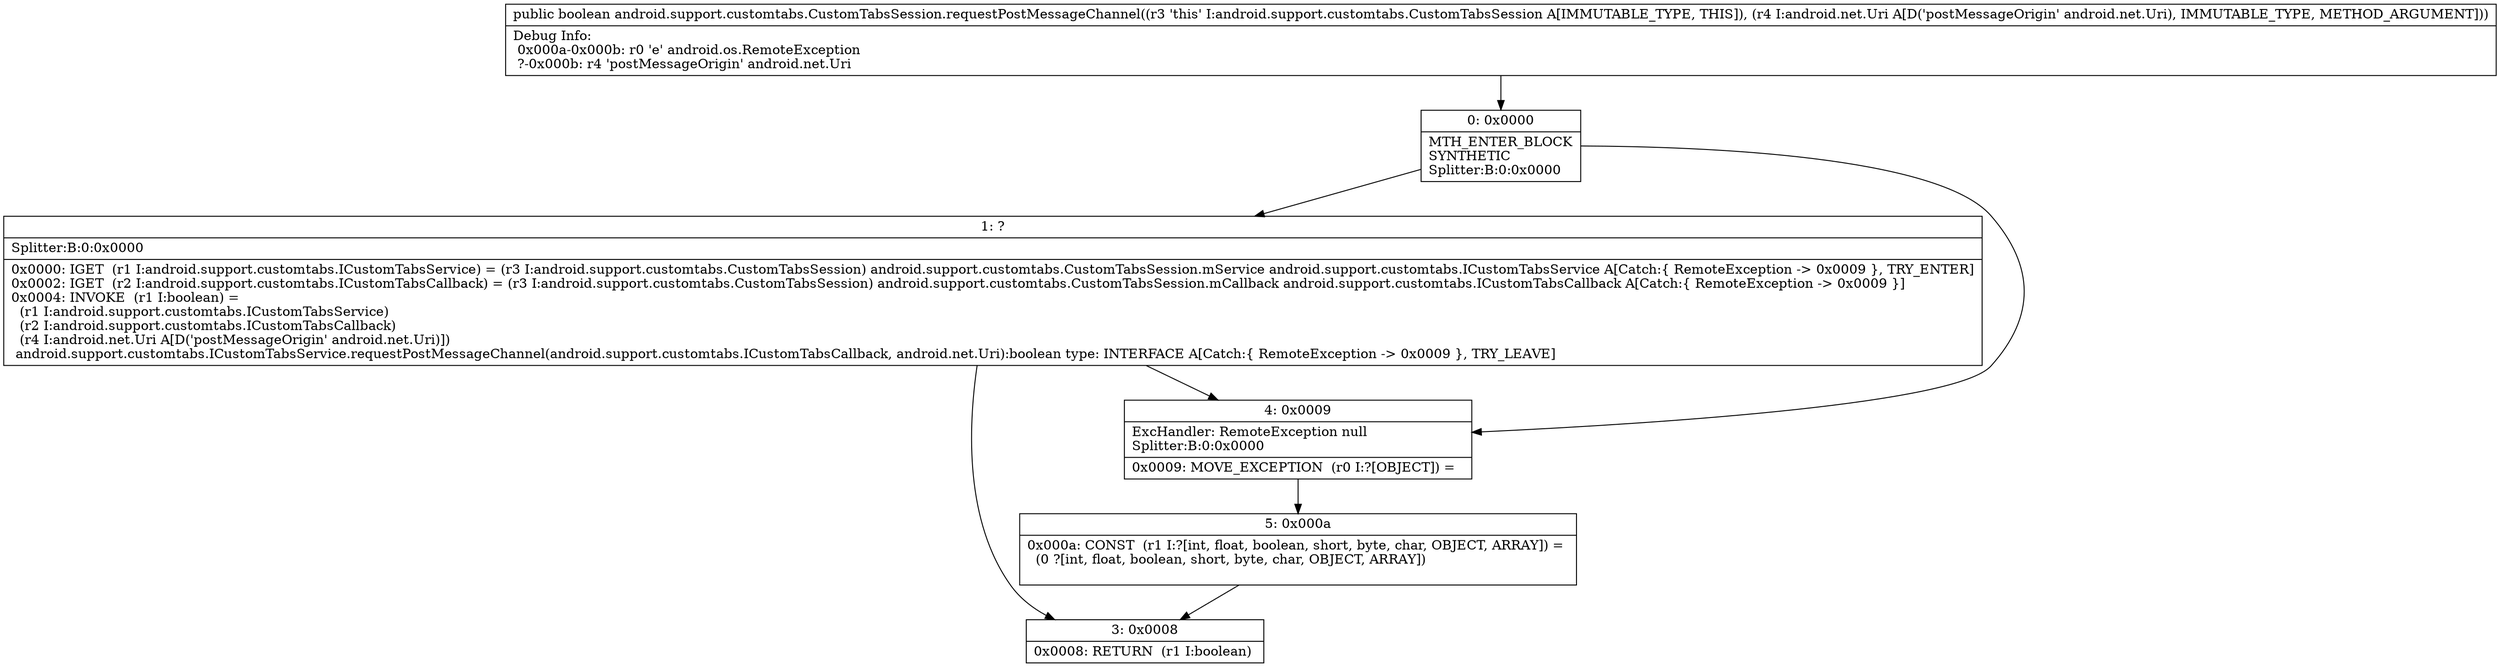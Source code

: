 digraph "CFG forandroid.support.customtabs.CustomTabsSession.requestPostMessageChannel(Landroid\/net\/Uri;)Z" {
Node_0 [shape=record,label="{0\:\ 0x0000|MTH_ENTER_BLOCK\lSYNTHETIC\lSplitter:B:0:0x0000\l}"];
Node_1 [shape=record,label="{1\:\ ?|Splitter:B:0:0x0000\l|0x0000: IGET  (r1 I:android.support.customtabs.ICustomTabsService) = (r3 I:android.support.customtabs.CustomTabsSession) android.support.customtabs.CustomTabsSession.mService android.support.customtabs.ICustomTabsService A[Catch:\{ RemoteException \-\> 0x0009 \}, TRY_ENTER]\l0x0002: IGET  (r2 I:android.support.customtabs.ICustomTabsCallback) = (r3 I:android.support.customtabs.CustomTabsSession) android.support.customtabs.CustomTabsSession.mCallback android.support.customtabs.ICustomTabsCallback A[Catch:\{ RemoteException \-\> 0x0009 \}]\l0x0004: INVOKE  (r1 I:boolean) = \l  (r1 I:android.support.customtabs.ICustomTabsService)\l  (r2 I:android.support.customtabs.ICustomTabsCallback)\l  (r4 I:android.net.Uri A[D('postMessageOrigin' android.net.Uri)])\l android.support.customtabs.ICustomTabsService.requestPostMessageChannel(android.support.customtabs.ICustomTabsCallback, android.net.Uri):boolean type: INTERFACE A[Catch:\{ RemoteException \-\> 0x0009 \}, TRY_LEAVE]\l}"];
Node_3 [shape=record,label="{3\:\ 0x0008|0x0008: RETURN  (r1 I:boolean) \l}"];
Node_4 [shape=record,label="{4\:\ 0x0009|ExcHandler: RemoteException null\lSplitter:B:0:0x0000\l|0x0009: MOVE_EXCEPTION  (r0 I:?[OBJECT]) =  \l}"];
Node_5 [shape=record,label="{5\:\ 0x000a|0x000a: CONST  (r1 I:?[int, float, boolean, short, byte, char, OBJECT, ARRAY]) = \l  (0 ?[int, float, boolean, short, byte, char, OBJECT, ARRAY])\l \l}"];
MethodNode[shape=record,label="{public boolean android.support.customtabs.CustomTabsSession.requestPostMessageChannel((r3 'this' I:android.support.customtabs.CustomTabsSession A[IMMUTABLE_TYPE, THIS]), (r4 I:android.net.Uri A[D('postMessageOrigin' android.net.Uri), IMMUTABLE_TYPE, METHOD_ARGUMENT]))  | Debug Info:\l  0x000a\-0x000b: r0 'e' android.os.RemoteException\l  ?\-0x000b: r4 'postMessageOrigin' android.net.Uri\l}"];
MethodNode -> Node_0;
Node_0 -> Node_1;
Node_0 -> Node_4;
Node_1 -> Node_4;
Node_1 -> Node_3;
Node_4 -> Node_5;
Node_5 -> Node_3;
}

